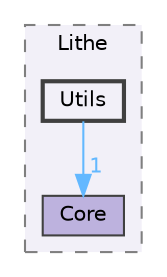 digraph "G:/dev/Lithe/Lithe/src/Lithe/Utils"
{
 // LATEX_PDF_SIZE
  bgcolor="transparent";
  edge [fontname=Helvetica,fontsize=10,labelfontname=Helvetica,labelfontsize=10];
  node [fontname=Helvetica,fontsize=10,shape=box,height=0.2,width=0.4];
  compound=true
  subgraph clusterdir_332c472a74bff6200866c0cd3b006c35 {
    graph [ bgcolor="#f2f0f8", pencolor="grey50", label="Lithe", fontname=Helvetica,fontsize=10 style="filled,dashed", URL="dir_332c472a74bff6200866c0cd3b006c35.html",tooltip=""]
  dir_931d52ca58c7c7967d57ea23a2204970 [label="Core", fillcolor="#bdb2de", color="grey25", style="filled", URL="dir_931d52ca58c7c7967d57ea23a2204970.html",tooltip=""];
  dir_3564bfbfd93b69c11f97e7d6e4b28a12 [label="Utils", fillcolor="#f2f0f8", color="grey25", style="filled,bold", URL="dir_3564bfbfd93b69c11f97e7d6e4b28a12.html",tooltip=""];
  }
  dir_3564bfbfd93b69c11f97e7d6e4b28a12->dir_931d52ca58c7c7967d57ea23a2204970 [headlabel="1", labeldistance=1.5 headhref="dir_000006_000000.html" color="steelblue1" fontcolor="steelblue1"];
}
